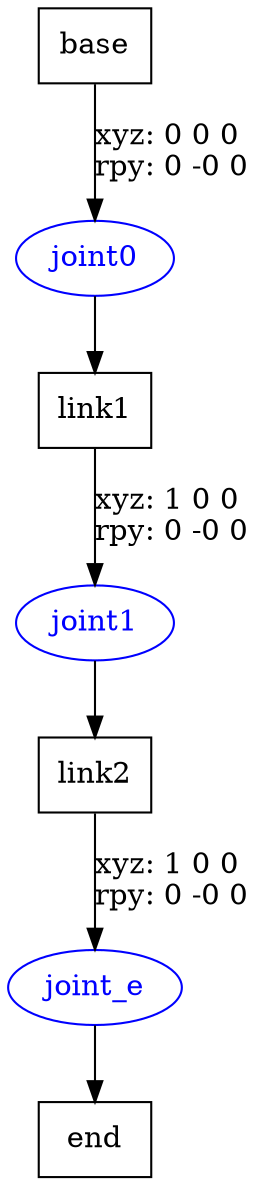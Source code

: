digraph G {
node [shape=box];
"base" [label="base"];
"link1" [label="link1"];
"link2" [label="link2"];
"end" [label="end"];
node [shape=ellipse, color=blue, fontcolor=blue];
"base" -> "joint0" [label="xyz: 0 0 0 \nrpy: 0 -0 0"]
"joint0" -> "link1"
"link1" -> "joint1" [label="xyz: 1 0 0 \nrpy: 0 -0 0"]
"joint1" -> "link2"
"link2" -> "joint_e" [label="xyz: 1 0 0 \nrpy: 0 -0 0"]
"joint_e" -> "end"
}
